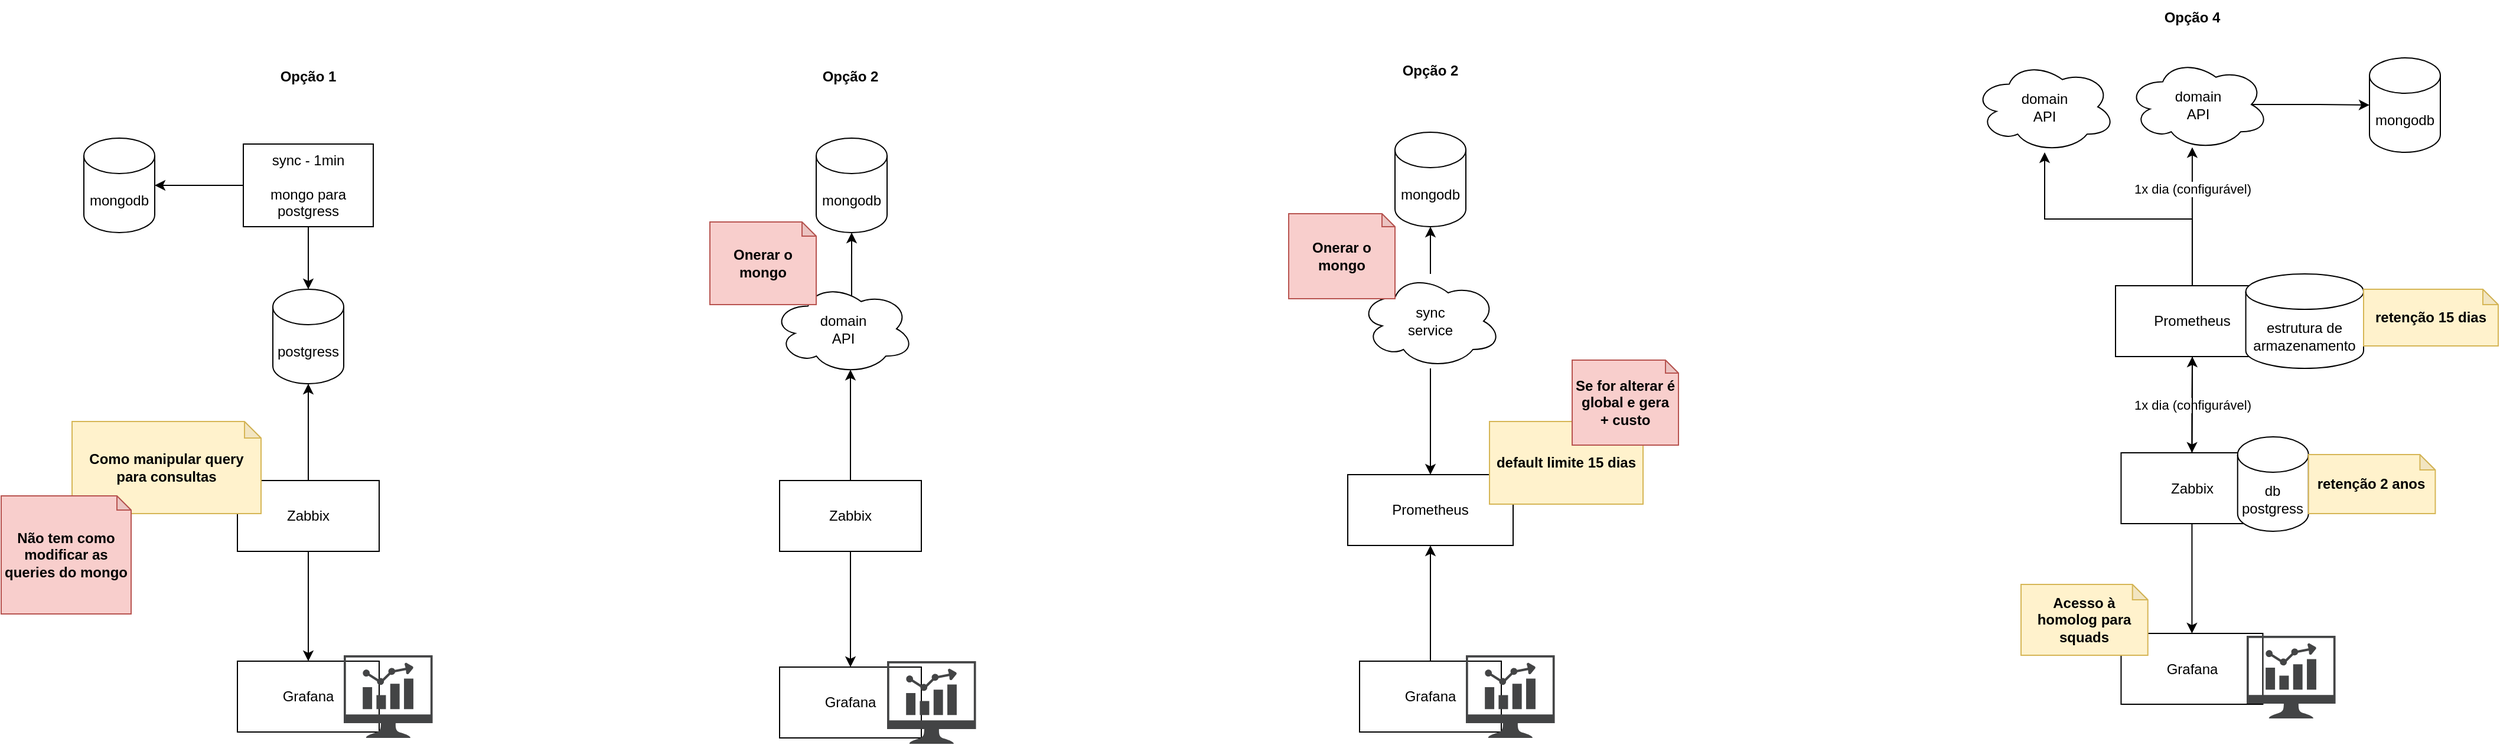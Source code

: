 <mxfile version="21.2.7" type="github">
  <diagram name="Page-1" id="JFZXwUpc7m3WlK-vvMf1">
    <mxGraphModel dx="1395" dy="672" grid="1" gridSize="10" guides="1" tooltips="1" connect="1" arrows="1" fold="1" page="1" pageScale="1" pageWidth="3300" pageHeight="2339" math="0" shadow="0">
      <root>
        <mxCell id="0" />
        <mxCell id="1" parent="0" />
        <mxCell id="-L8Xeif0qXsBXoIUvL3A-1" value="Grafana" style="rounded=0;whiteSpace=wrap;html=1;" parent="1" vertex="1">
          <mxGeometry x="410" y="770" width="120" height="60" as="geometry" />
        </mxCell>
        <mxCell id="-L8Xeif0qXsBXoIUvL3A-2" value="mongodb" style="shape=cylinder3;whiteSpace=wrap;html=1;boundedLbl=1;backgroundOutline=1;size=15;" parent="1" vertex="1">
          <mxGeometry x="280" y="327" width="60" height="80" as="geometry" />
        </mxCell>
        <mxCell id="-L8Xeif0qXsBXoIUvL3A-5" style="edgeStyle=orthogonalEdgeStyle;rounded=0;orthogonalLoop=1;jettySize=auto;html=1;entryX=0.5;entryY=1;entryDx=0;entryDy=0;entryPerimeter=0;" parent="1" source="-L8Xeif0qXsBXoIUvL3A-3" target="-L8Xeif0qXsBXoIUvL3A-4" edge="1">
          <mxGeometry relative="1" as="geometry">
            <mxPoint x="470" y="522" as="targetPoint" />
          </mxGeometry>
        </mxCell>
        <mxCell id="-L8Xeif0qXsBXoIUvL3A-6" style="edgeStyle=orthogonalEdgeStyle;rounded=0;orthogonalLoop=1;jettySize=auto;html=1;entryX=0.5;entryY=0;entryDx=0;entryDy=0;exitX=0.5;exitY=1;exitDx=0;exitDy=0;" parent="1" source="-L8Xeif0qXsBXoIUvL3A-3" target="-L8Xeif0qXsBXoIUvL3A-1" edge="1">
          <mxGeometry relative="1" as="geometry" />
        </mxCell>
        <mxCell id="-L8Xeif0qXsBXoIUvL3A-3" value="Zabbix" style="rounded=0;whiteSpace=wrap;html=1;" parent="1" vertex="1">
          <mxGeometry x="410" y="617" width="120" height="60" as="geometry" />
        </mxCell>
        <mxCell id="-L8Xeif0qXsBXoIUvL3A-4" value="postgress" style="shape=cylinder3;whiteSpace=wrap;html=1;boundedLbl=1;backgroundOutline=1;size=15;" parent="1" vertex="1">
          <mxGeometry x="440" y="455" width="60" height="80" as="geometry" />
        </mxCell>
        <mxCell id="-L8Xeif0qXsBXoIUvL3A-16" style="edgeStyle=orthogonalEdgeStyle;rounded=0;orthogonalLoop=1;jettySize=auto;html=1;entryX=1;entryY=0.5;entryDx=0;entryDy=0;entryPerimeter=0;exitX=0;exitY=0.5;exitDx=0;exitDy=0;" parent="1" source="-L8Xeif0qXsBXoIUvL3A-15" target="-L8Xeif0qXsBXoIUvL3A-2" edge="1">
          <mxGeometry relative="1" as="geometry" />
        </mxCell>
        <mxCell id="-L8Xeif0qXsBXoIUvL3A-17" style="edgeStyle=orthogonalEdgeStyle;rounded=0;orthogonalLoop=1;jettySize=auto;html=1;entryX=0.5;entryY=0;entryDx=0;entryDy=0;entryPerimeter=0;exitX=0.5;exitY=1;exitDx=0;exitDy=0;" parent="1" source="-L8Xeif0qXsBXoIUvL3A-15" target="-L8Xeif0qXsBXoIUvL3A-4" edge="1">
          <mxGeometry relative="1" as="geometry" />
        </mxCell>
        <mxCell id="-L8Xeif0qXsBXoIUvL3A-15" value="sync - 1min&lt;br&gt;&lt;br&gt;mongo para postgress" style="rounded=0;whiteSpace=wrap;html=1;" parent="1" vertex="1">
          <mxGeometry x="415" y="332" width="110" height="70" as="geometry" />
        </mxCell>
        <mxCell id="-L8Xeif0qXsBXoIUvL3A-20" style="edgeStyle=orthogonalEdgeStyle;rounded=0;orthogonalLoop=1;jettySize=auto;html=1;entryX=0.5;entryY=1;entryDx=0;entryDy=0;" parent="1" source="-L8Xeif0qXsBXoIUvL3A-18" target="-L8Xeif0qXsBXoIUvL3A-19" edge="1">
          <mxGeometry relative="1" as="geometry" />
        </mxCell>
        <mxCell id="-L8Xeif0qXsBXoIUvL3A-18" value="Grafana" style="rounded=0;whiteSpace=wrap;html=1;" parent="1" vertex="1">
          <mxGeometry x="1360" y="770" width="120" height="60" as="geometry" />
        </mxCell>
        <mxCell id="-L8Xeif0qXsBXoIUvL3A-19" value="Prometheus" style="rounded=0;whiteSpace=wrap;html=1;" parent="1" vertex="1">
          <mxGeometry x="1350" y="612" width="140" height="60" as="geometry" />
        </mxCell>
        <mxCell id="-L8Xeif0qXsBXoIUvL3A-23" style="edgeStyle=orthogonalEdgeStyle;rounded=0;orthogonalLoop=1;jettySize=auto;html=1;entryX=0.5;entryY=1;entryDx=0;entryDy=0;entryPerimeter=0;" parent="1" source="-L8Xeif0qXsBXoIUvL3A-21" target="-L8Xeif0qXsBXoIUvL3A-22" edge="1">
          <mxGeometry relative="1" as="geometry" />
        </mxCell>
        <mxCell id="-L8Xeif0qXsBXoIUvL3A-26" style="edgeStyle=orthogonalEdgeStyle;rounded=0;orthogonalLoop=1;jettySize=auto;html=1;entryX=0.5;entryY=0;entryDx=0;entryDy=0;" parent="1" source="-L8Xeif0qXsBXoIUvL3A-21" target="-L8Xeif0qXsBXoIUvL3A-19" edge="1">
          <mxGeometry relative="1" as="geometry" />
        </mxCell>
        <mxCell id="-L8Xeif0qXsBXoIUvL3A-21" value="sync&lt;br&gt;service" style="ellipse;shape=cloud;whiteSpace=wrap;html=1;" parent="1" vertex="1">
          <mxGeometry x="1360" y="442" width="120" height="80" as="geometry" />
        </mxCell>
        <mxCell id="-L8Xeif0qXsBXoIUvL3A-22" value="mongodb" style="shape=cylinder3;whiteSpace=wrap;html=1;boundedLbl=1;backgroundOutline=1;size=15;" parent="1" vertex="1">
          <mxGeometry x="1390" y="322" width="60" height="80" as="geometry" />
        </mxCell>
        <mxCell id="-L8Xeif0qXsBXoIUvL3A-27" value="&lt;b style=&quot;border-color: var(--border-color);&quot;&gt;default limite 15 dias&lt;/b&gt;" style="shape=note;whiteSpace=wrap;html=1;backgroundOutline=1;darkOpacity=0.05;size=13;fillColor=#fff2cc;strokeColor=#d6b656;" parent="1" vertex="1">
          <mxGeometry x="1470" y="567" width="130" height="70" as="geometry" />
        </mxCell>
        <mxCell id="-L8Xeif0qXsBXoIUvL3A-29" value="&lt;b style=&quot;border-color: var(--border-color);&quot;&gt;Como manipular query para consultas&lt;/b&gt;" style="shape=note;whiteSpace=wrap;html=1;backgroundOutline=1;darkOpacity=0.05;size=14;fillColor=#fff2cc;strokeColor=#d6b656;" parent="1" vertex="1">
          <mxGeometry x="270" y="567" width="160" height="78" as="geometry" />
        </mxCell>
        <mxCell id="-L8Xeif0qXsBXoIUvL3A-30" value="Grafana" style="rounded=0;whiteSpace=wrap;html=1;" parent="1" vertex="1">
          <mxGeometry x="869" y="775" width="120" height="60" as="geometry" />
        </mxCell>
        <mxCell id="-L8Xeif0qXsBXoIUvL3A-31" value="mongodb" style="shape=cylinder3;whiteSpace=wrap;html=1;boundedLbl=1;backgroundOutline=1;size=15;" parent="1" vertex="1">
          <mxGeometry x="900" y="327" width="60" height="80" as="geometry" />
        </mxCell>
        <mxCell id="-L8Xeif0qXsBXoIUvL3A-33" style="edgeStyle=orthogonalEdgeStyle;rounded=0;orthogonalLoop=1;jettySize=auto;html=1;entryX=0.5;entryY=0;entryDx=0;entryDy=0;exitX=0.5;exitY=1;exitDx=0;exitDy=0;" parent="1" source="-L8Xeif0qXsBXoIUvL3A-35" target="-L8Xeif0qXsBXoIUvL3A-30" edge="1">
          <mxGeometry relative="1" as="geometry" />
        </mxCell>
        <mxCell id="-L8Xeif0qXsBXoIUvL3A-43" style="edgeStyle=orthogonalEdgeStyle;rounded=0;orthogonalLoop=1;jettySize=auto;html=1;entryX=0.55;entryY=0.95;entryDx=0;entryDy=0;entryPerimeter=0;" parent="1" source="-L8Xeif0qXsBXoIUvL3A-35" target="-L8Xeif0qXsBXoIUvL3A-38" edge="1">
          <mxGeometry relative="1" as="geometry" />
        </mxCell>
        <mxCell id="-L8Xeif0qXsBXoIUvL3A-35" value="Zabbix" style="rounded=0;whiteSpace=wrap;html=1;" parent="1" vertex="1">
          <mxGeometry x="869" y="617" width="120" height="60" as="geometry" />
        </mxCell>
        <mxCell id="-L8Xeif0qXsBXoIUvL3A-37" style="edgeStyle=orthogonalEdgeStyle;rounded=0;orthogonalLoop=1;jettySize=auto;html=1;entryX=0.5;entryY=1;entryDx=0;entryDy=0;entryPerimeter=0;exitX=0.558;exitY=0.138;exitDx=0;exitDy=0;exitPerimeter=0;" parent="1" source="-L8Xeif0qXsBXoIUvL3A-38" target="-L8Xeif0qXsBXoIUvL3A-31" edge="1">
          <mxGeometry relative="1" as="geometry" />
        </mxCell>
        <mxCell id="-L8Xeif0qXsBXoIUvL3A-38" value="domain&lt;br&gt;API" style="ellipse;shape=cloud;whiteSpace=wrap;html=1;" parent="1" vertex="1">
          <mxGeometry x="863" y="450" width="120" height="77" as="geometry" />
        </mxCell>
        <mxCell id="-L8Xeif0qXsBXoIUvL3A-45" value="&lt;b&gt;Onerar o mongo&lt;/b&gt;" style="shape=note;whiteSpace=wrap;html=1;backgroundOutline=1;darkOpacity=0.05;size=12;fillColor=#f8cecc;strokeColor=#b85450;" parent="1" vertex="1">
          <mxGeometry x="810" y="398" width="90" height="70" as="geometry" />
        </mxCell>
        <mxCell id="-L8Xeif0qXsBXoIUvL3A-46" value="&lt;b&gt;Onerar o mongo&lt;/b&gt;" style="shape=note;whiteSpace=wrap;html=1;backgroundOutline=1;darkOpacity=0.05;size=11;fillColor=#f8cecc;strokeColor=#b85450;" parent="1" vertex="1">
          <mxGeometry x="1300" y="391" width="90" height="72" as="geometry" />
        </mxCell>
        <mxCell id="-L8Xeif0qXsBXoIUvL3A-47" value="" style="sketch=0;pointerEvents=1;shadow=0;dashed=0;html=1;strokeColor=none;fillColor=#434445;aspect=fixed;labelPosition=center;verticalLabelPosition=bottom;verticalAlign=top;align=center;outlineConnect=0;shape=mxgraph.vvd.nsx_dashboard;" parent="1" vertex="1">
          <mxGeometry x="500" y="765" width="75.27" height="70" as="geometry" />
        </mxCell>
        <mxCell id="-L8Xeif0qXsBXoIUvL3A-48" value="" style="sketch=0;pointerEvents=1;shadow=0;dashed=0;html=1;strokeColor=none;fillColor=#434445;aspect=fixed;labelPosition=center;verticalLabelPosition=bottom;verticalAlign=top;align=center;outlineConnect=0;shape=mxgraph.vvd.nsx_dashboard;" parent="1" vertex="1">
          <mxGeometry x="960" y="770" width="75.27" height="70" as="geometry" />
        </mxCell>
        <mxCell id="-L8Xeif0qXsBXoIUvL3A-49" value="" style="sketch=0;pointerEvents=1;shadow=0;dashed=0;html=1;strokeColor=none;fillColor=#434445;aspect=fixed;labelPosition=center;verticalLabelPosition=bottom;verticalAlign=top;align=center;outlineConnect=0;shape=mxgraph.vvd.nsx_dashboard;" parent="1" vertex="1">
          <mxGeometry x="1450" y="765" width="75.27" height="70" as="geometry" />
        </mxCell>
        <mxCell id="-L8Xeif0qXsBXoIUvL3A-51" value="Opção 1" style="text;html=1;strokeColor=none;fillColor=none;align=center;verticalAlign=middle;whiteSpace=wrap;rounded=0;fontStyle=1" parent="1" vertex="1">
          <mxGeometry x="380" y="260" width="180" height="30" as="geometry" />
        </mxCell>
        <mxCell id="-L8Xeif0qXsBXoIUvL3A-52" value="Opção 2" style="text;html=1;strokeColor=none;fillColor=none;align=center;verticalAlign=middle;whiteSpace=wrap;rounded=0;fontStyle=1" parent="1" vertex="1">
          <mxGeometry x="839" y="260" width="180" height="30" as="geometry" />
        </mxCell>
        <mxCell id="-L8Xeif0qXsBXoIUvL3A-53" value="Opção 2" style="text;html=1;strokeColor=none;fillColor=none;align=center;verticalAlign=middle;whiteSpace=wrap;rounded=0;fontStyle=1" parent="1" vertex="1">
          <mxGeometry x="1330" y="255" width="180" height="30" as="geometry" />
        </mxCell>
        <mxCell id="z-yG4fr4pqnw4qYy7szP-1" value="&lt;b&gt;Se for alterar é global e gera &lt;br&gt;+ custo&lt;/b&gt;" style="shape=note;whiteSpace=wrap;html=1;backgroundOutline=1;darkOpacity=0.05;size=11;fillColor=#f8cecc;strokeColor=#b85450;" vertex="1" parent="1">
          <mxGeometry x="1540" y="515" width="90" height="72" as="geometry" />
        </mxCell>
        <mxCell id="z-yG4fr4pqnw4qYy7szP-2" value="&lt;b&gt;Não tem como modificar as queries do mongo&lt;/b&gt;" style="shape=note;whiteSpace=wrap;html=1;backgroundOutline=1;darkOpacity=0.05;size=12;fillColor=#f8cecc;strokeColor=#b85450;" vertex="1" parent="1">
          <mxGeometry x="210" y="630" width="110" height="100" as="geometry" />
        </mxCell>
        <mxCell id="z-yG4fr4pqnw4qYy7szP-3" value="Grafana" style="rounded=0;whiteSpace=wrap;html=1;" vertex="1" parent="1">
          <mxGeometry x="2004.72" y="746.5" width="120" height="60" as="geometry" />
        </mxCell>
        <mxCell id="z-yG4fr4pqnw4qYy7szP-4" value="mongodb" style="shape=cylinder3;whiteSpace=wrap;html=1;boundedLbl=1;backgroundOutline=1;size=15;" vertex="1" parent="1">
          <mxGeometry x="2215" y="259" width="60" height="80" as="geometry" />
        </mxCell>
        <mxCell id="z-yG4fr4pqnw4qYy7szP-5" style="edgeStyle=orthogonalEdgeStyle;rounded=0;orthogonalLoop=1;jettySize=auto;html=1;entryX=0.5;entryY=0;entryDx=0;entryDy=0;exitX=0.5;exitY=1;exitDx=0;exitDy=0;" edge="1" source="z-yG4fr4pqnw4qYy7szP-7" target="z-yG4fr4pqnw4qYy7szP-3" parent="1">
          <mxGeometry relative="1" as="geometry" />
        </mxCell>
        <mxCell id="z-yG4fr4pqnw4qYy7szP-17" value="1x dia (configurável)" style="edgeStyle=orthogonalEdgeStyle;rounded=0;orthogonalLoop=1;jettySize=auto;html=1;entryX=0.5;entryY=1;entryDx=0;entryDy=0;exitX=0.5;exitY=0;exitDx=0;exitDy=0;" edge="1" parent="1" source="z-yG4fr4pqnw4qYy7szP-7" target="z-yG4fr4pqnw4qYy7szP-13">
          <mxGeometry x="-0.01" relative="1" as="geometry">
            <mxPoint x="1951" y="653.5" as="targetPoint" />
            <mxPoint as="offset" />
          </mxGeometry>
        </mxCell>
        <mxCell id="z-yG4fr4pqnw4qYy7szP-7" value="Zabbix" style="rounded=0;whiteSpace=wrap;html=1;" vertex="1" parent="1">
          <mxGeometry x="2004.72" y="593.5" width="120" height="60" as="geometry" />
        </mxCell>
        <mxCell id="z-yG4fr4pqnw4qYy7szP-8" style="edgeStyle=orthogonalEdgeStyle;rounded=0;orthogonalLoop=1;jettySize=auto;html=1;entryX=0;entryY=0.5;entryDx=0;entryDy=0;entryPerimeter=0;exitX=0.875;exitY=0.5;exitDx=0;exitDy=0;exitPerimeter=0;" edge="1" source="z-yG4fr4pqnw4qYy7szP-9" target="z-yG4fr4pqnw4qYy7szP-4" parent="1">
          <mxGeometry relative="1" as="geometry" />
        </mxCell>
        <mxCell id="z-yG4fr4pqnw4qYy7szP-9" value="domain&lt;br&gt;API" style="ellipse;shape=cloud;whiteSpace=wrap;html=1;" vertex="1" parent="1">
          <mxGeometry x="2010" y="260" width="120" height="77" as="geometry" />
        </mxCell>
        <mxCell id="z-yG4fr4pqnw4qYy7szP-11" value="" style="sketch=0;pointerEvents=1;shadow=0;dashed=0;html=1;strokeColor=none;fillColor=#434445;aspect=fixed;labelPosition=center;verticalLabelPosition=bottom;verticalAlign=top;align=center;outlineConnect=0;shape=mxgraph.vvd.nsx_dashboard;" vertex="1" parent="1">
          <mxGeometry x="2111.0" y="748.5" width="75.27" height="70" as="geometry" />
        </mxCell>
        <mxCell id="z-yG4fr4pqnw4qYy7szP-12" value="Opção 4" style="text;html=1;strokeColor=none;fillColor=none;align=center;verticalAlign=middle;whiteSpace=wrap;rounded=0;fontStyle=1" vertex="1" parent="1">
          <mxGeometry x="1975" y="210" width="180" height="30" as="geometry" />
        </mxCell>
        <mxCell id="z-yG4fr4pqnw4qYy7szP-24" value="1x dia (configurável)" style="edgeStyle=orthogonalEdgeStyle;rounded=0;orthogonalLoop=1;jettySize=auto;html=1;entryX=0.458;entryY=0.97;entryDx=0;entryDy=0;entryPerimeter=0;" edge="1" parent="1" source="z-yG4fr4pqnw4qYy7szP-13" target="z-yG4fr4pqnw4qYy7szP-9">
          <mxGeometry x="0.398" relative="1" as="geometry">
            <mxPoint as="offset" />
          </mxGeometry>
        </mxCell>
        <mxCell id="z-yG4fr4pqnw4qYy7szP-28" style="edgeStyle=orthogonalEdgeStyle;rounded=0;orthogonalLoop=1;jettySize=auto;html=1;exitX=0.5;exitY=0;exitDx=0;exitDy=0;" edge="1" parent="1" source="z-yG4fr4pqnw4qYy7szP-13" target="z-yG4fr4pqnw4qYy7szP-27">
          <mxGeometry relative="1" as="geometry" />
        </mxCell>
        <mxCell id="z-yG4fr4pqnw4qYy7szP-29" style="edgeStyle=orthogonalEdgeStyle;rounded=0;orthogonalLoop=1;jettySize=auto;html=1;entryX=0.5;entryY=0;entryDx=0;entryDy=0;" edge="1" parent="1" source="z-yG4fr4pqnw4qYy7szP-13" target="z-yG4fr4pqnw4qYy7szP-7">
          <mxGeometry relative="1" as="geometry" />
        </mxCell>
        <mxCell id="z-yG4fr4pqnw4qYy7szP-13" value="Prometheus" style="rounded=0;whiteSpace=wrap;html=1;" vertex="1" parent="1">
          <mxGeometry x="2000" y="452" width="130" height="60" as="geometry" />
        </mxCell>
        <mxCell id="z-yG4fr4pqnw4qYy7szP-19" value="db&lt;br&gt;postgress" style="shape=cylinder3;whiteSpace=wrap;html=1;boundedLbl=1;backgroundOutline=1;size=15;" vertex="1" parent="1">
          <mxGeometry x="2103.36" y="580" width="60" height="80" as="geometry" />
        </mxCell>
        <mxCell id="z-yG4fr4pqnw4qYy7szP-21" value="estrutura de armazenamento" style="shape=cylinder3;whiteSpace=wrap;html=1;boundedLbl=1;backgroundOutline=1;size=15;" vertex="1" parent="1">
          <mxGeometry x="2110.28" y="442" width="99.72" height="80" as="geometry" />
        </mxCell>
        <mxCell id="z-yG4fr4pqnw4qYy7szP-22" value="&lt;b style=&quot;border-color: var(--border-color);&quot;&gt;retenção 15 dias&lt;/b&gt;" style="shape=note;whiteSpace=wrap;html=1;backgroundOutline=1;darkOpacity=0.05;size=13;fillColor=#fff2cc;strokeColor=#d6b656;" vertex="1" parent="1">
          <mxGeometry x="2210" y="455" width="114" height="48" as="geometry" />
        </mxCell>
        <mxCell id="z-yG4fr4pqnw4qYy7szP-23" value="&lt;b style=&quot;border-color: var(--border-color);&quot;&gt;retenção 2 anos&lt;/b&gt;" style="shape=note;whiteSpace=wrap;html=1;backgroundOutline=1;darkOpacity=0.05;size=13;fillColor=#fff2cc;strokeColor=#d6b656;" vertex="1" parent="1">
          <mxGeometry x="2163.36" y="595" width="107.36" height="50" as="geometry" />
        </mxCell>
        <mxCell id="z-yG4fr4pqnw4qYy7szP-26" value="&lt;b style=&quot;border-color: var(--border-color);&quot;&gt;Acesso à homolog para squads&lt;/b&gt;" style="shape=note;whiteSpace=wrap;html=1;backgroundOutline=1;darkOpacity=0.05;size=13;fillColor=#fff2cc;strokeColor=#d6b656;" vertex="1" parent="1">
          <mxGeometry x="1920" y="705" width="107.36" height="60" as="geometry" />
        </mxCell>
        <mxCell id="z-yG4fr4pqnw4qYy7szP-27" value="domain&lt;br&gt;API" style="ellipse;shape=cloud;whiteSpace=wrap;html=1;" vertex="1" parent="1">
          <mxGeometry x="1880" y="262" width="120" height="77" as="geometry" />
        </mxCell>
      </root>
    </mxGraphModel>
  </diagram>
</mxfile>
